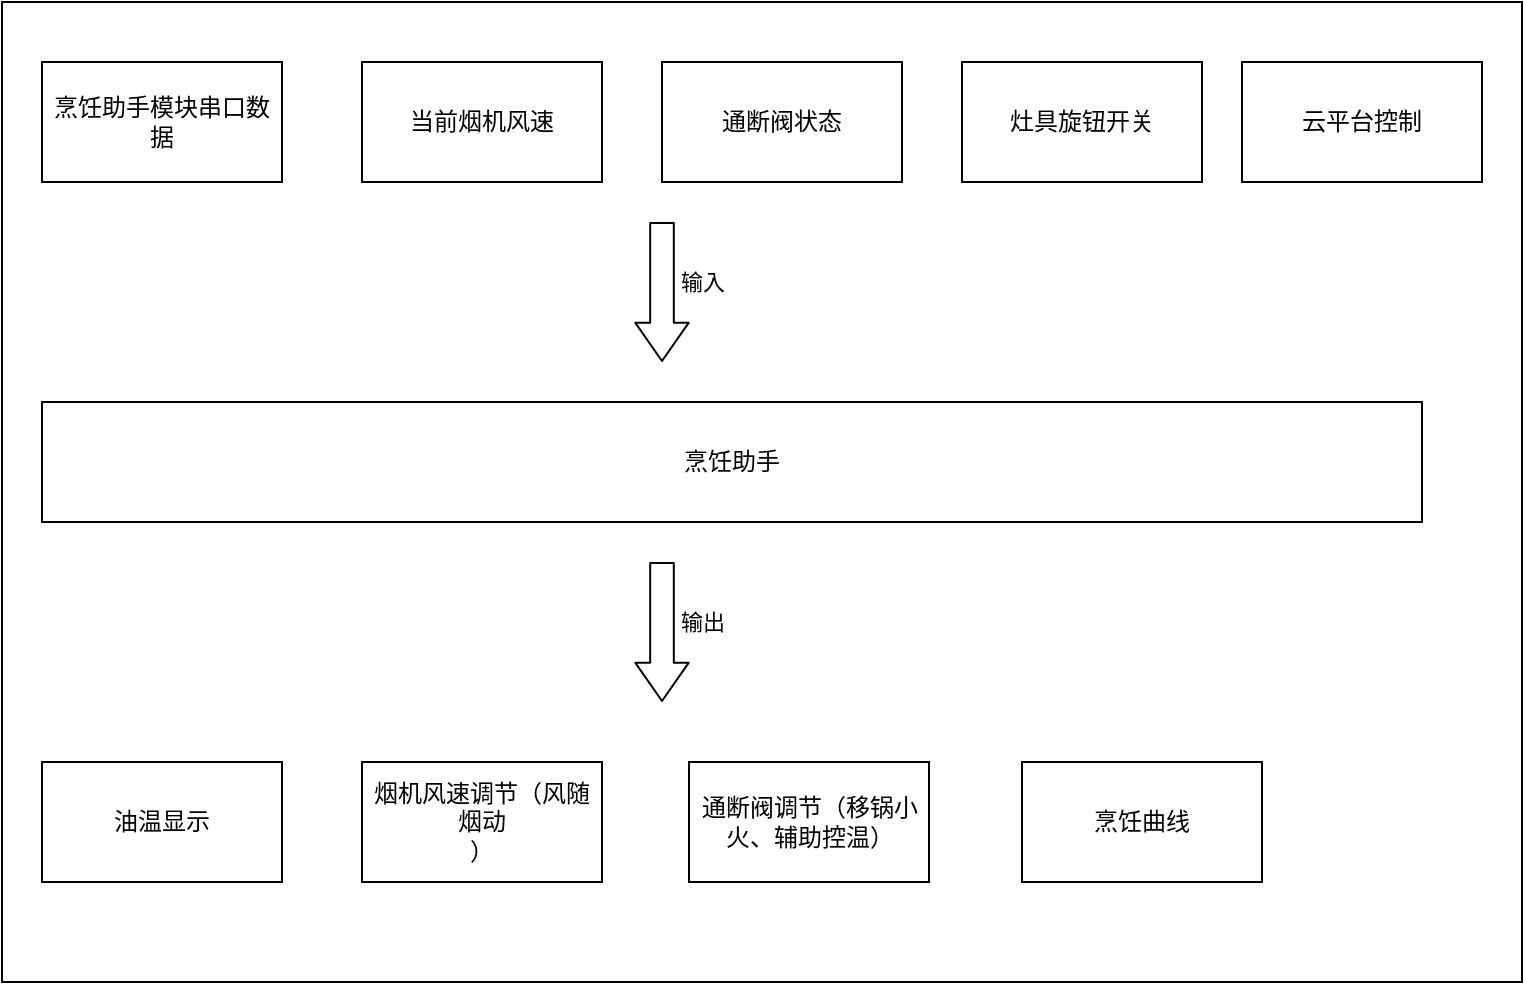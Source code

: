 <mxfile>
    <diagram id="oLkG4HMUFFeIeyW4aU7o" name="第 1 页">
        <mxGraphModel dx="1824" dy="1150" grid="1" gridSize="10" guides="1" tooltips="1" connect="1" arrows="1" fold="1" page="1" pageScale="1" pageWidth="1169" pageHeight="1654" background="none" math="0" shadow="0">
            <root>
                <mxCell id="0"/>
                <mxCell id="1" parent="0"/>
                <mxCell id="159" value="" style="rounded=0;whiteSpace=wrap;html=1;" parent="1" vertex="1">
                    <mxGeometry x="10" y="20" width="760" height="490" as="geometry"/>
                </mxCell>
                <mxCell id="76" value="烹饪助手" style="rounded=0;whiteSpace=wrap;html=1;" parent="1" vertex="1">
                    <mxGeometry x="30" y="220" width="690" height="60" as="geometry"/>
                </mxCell>
                <mxCell id="77" value="烹饪助手模块串口数据" style="rounded=0;whiteSpace=wrap;html=1;" parent="1" vertex="1">
                    <mxGeometry x="30" y="50" width="120" height="60" as="geometry"/>
                </mxCell>
                <mxCell id="78" value="当前烟机风速" style="rounded=0;whiteSpace=wrap;html=1;" parent="1" vertex="1">
                    <mxGeometry x="190" y="50" width="120" height="60" as="geometry"/>
                </mxCell>
                <mxCell id="79" value="通断阀状态" style="rounded=0;whiteSpace=wrap;html=1;" parent="1" vertex="1">
                    <mxGeometry x="340" y="50" width="120" height="60" as="geometry"/>
                </mxCell>
                <mxCell id="80" value="云平台控制" style="rounded=0;whiteSpace=wrap;html=1;" parent="1" vertex="1">
                    <mxGeometry x="630" y="50" width="120" height="60" as="geometry"/>
                </mxCell>
                <mxCell id="81" value="油温显示" style="rounded=0;whiteSpace=wrap;html=1;" parent="1" vertex="1">
                    <mxGeometry x="30" y="400" width="120" height="60" as="geometry"/>
                </mxCell>
                <mxCell id="82" value="" style="shape=flexArrow;endArrow=classic;html=1;width=11.818;endSize=6.027;endWidth=13.802;" parent="1" edge="1">
                    <mxGeometry width="50" height="50" relative="1" as="geometry">
                        <mxPoint x="340" y="130" as="sourcePoint"/>
                        <mxPoint x="340" y="200" as="targetPoint"/>
                    </mxGeometry>
                </mxCell>
                <mxCell id="92" value="输入" style="edgeLabel;html=1;align=center;verticalAlign=middle;resizable=0;points=[];" parent="82" vertex="1" connectable="0">
                    <mxGeometry x="-0.577" y="6" relative="1" as="geometry">
                        <mxPoint x="14" y="15" as="offset"/>
                    </mxGeometry>
                </mxCell>
                <mxCell id="89" value="" style="shape=flexArrow;endArrow=classic;html=1;width=11.818;endSize=6.027;endWidth=13.802;" parent="1" edge="1">
                    <mxGeometry width="50" height="50" relative="1" as="geometry">
                        <mxPoint x="340" y="300" as="sourcePoint"/>
                        <mxPoint x="340" y="370" as="targetPoint"/>
                    </mxGeometry>
                </mxCell>
                <mxCell id="93" value="输出" style="edgeLabel;html=1;align=center;verticalAlign=middle;resizable=0;points=[];" parent="89" vertex="1" connectable="0">
                    <mxGeometry x="-0.343" y="6" relative="1" as="geometry">
                        <mxPoint x="14" y="7" as="offset"/>
                    </mxGeometry>
                </mxCell>
                <mxCell id="90" value="烟机风速调节（风随烟动&lt;br&gt;）" style="rounded=0;whiteSpace=wrap;html=1;" parent="1" vertex="1">
                    <mxGeometry x="190" y="400" width="120" height="60" as="geometry"/>
                </mxCell>
                <mxCell id="91" value="通断阀调节（移锅小火、辅助控温）" style="rounded=0;whiteSpace=wrap;html=1;" parent="1" vertex="1">
                    <mxGeometry x="353.5" y="400" width="120" height="60" as="geometry"/>
                </mxCell>
                <mxCell id="94" value="灶具旋钮开关" style="rounded=0;whiteSpace=wrap;html=1;" parent="1" vertex="1">
                    <mxGeometry x="490" y="50" width="120" height="60" as="geometry"/>
                </mxCell>
                <mxCell id="160" value="烹饪曲线" style="rounded=0;whiteSpace=wrap;html=1;" parent="1" vertex="1">
                    <mxGeometry x="520" y="400" width="120" height="60" as="geometry"/>
                </mxCell>
            </root>
        </mxGraphModel>
    </diagram>
</mxfile>